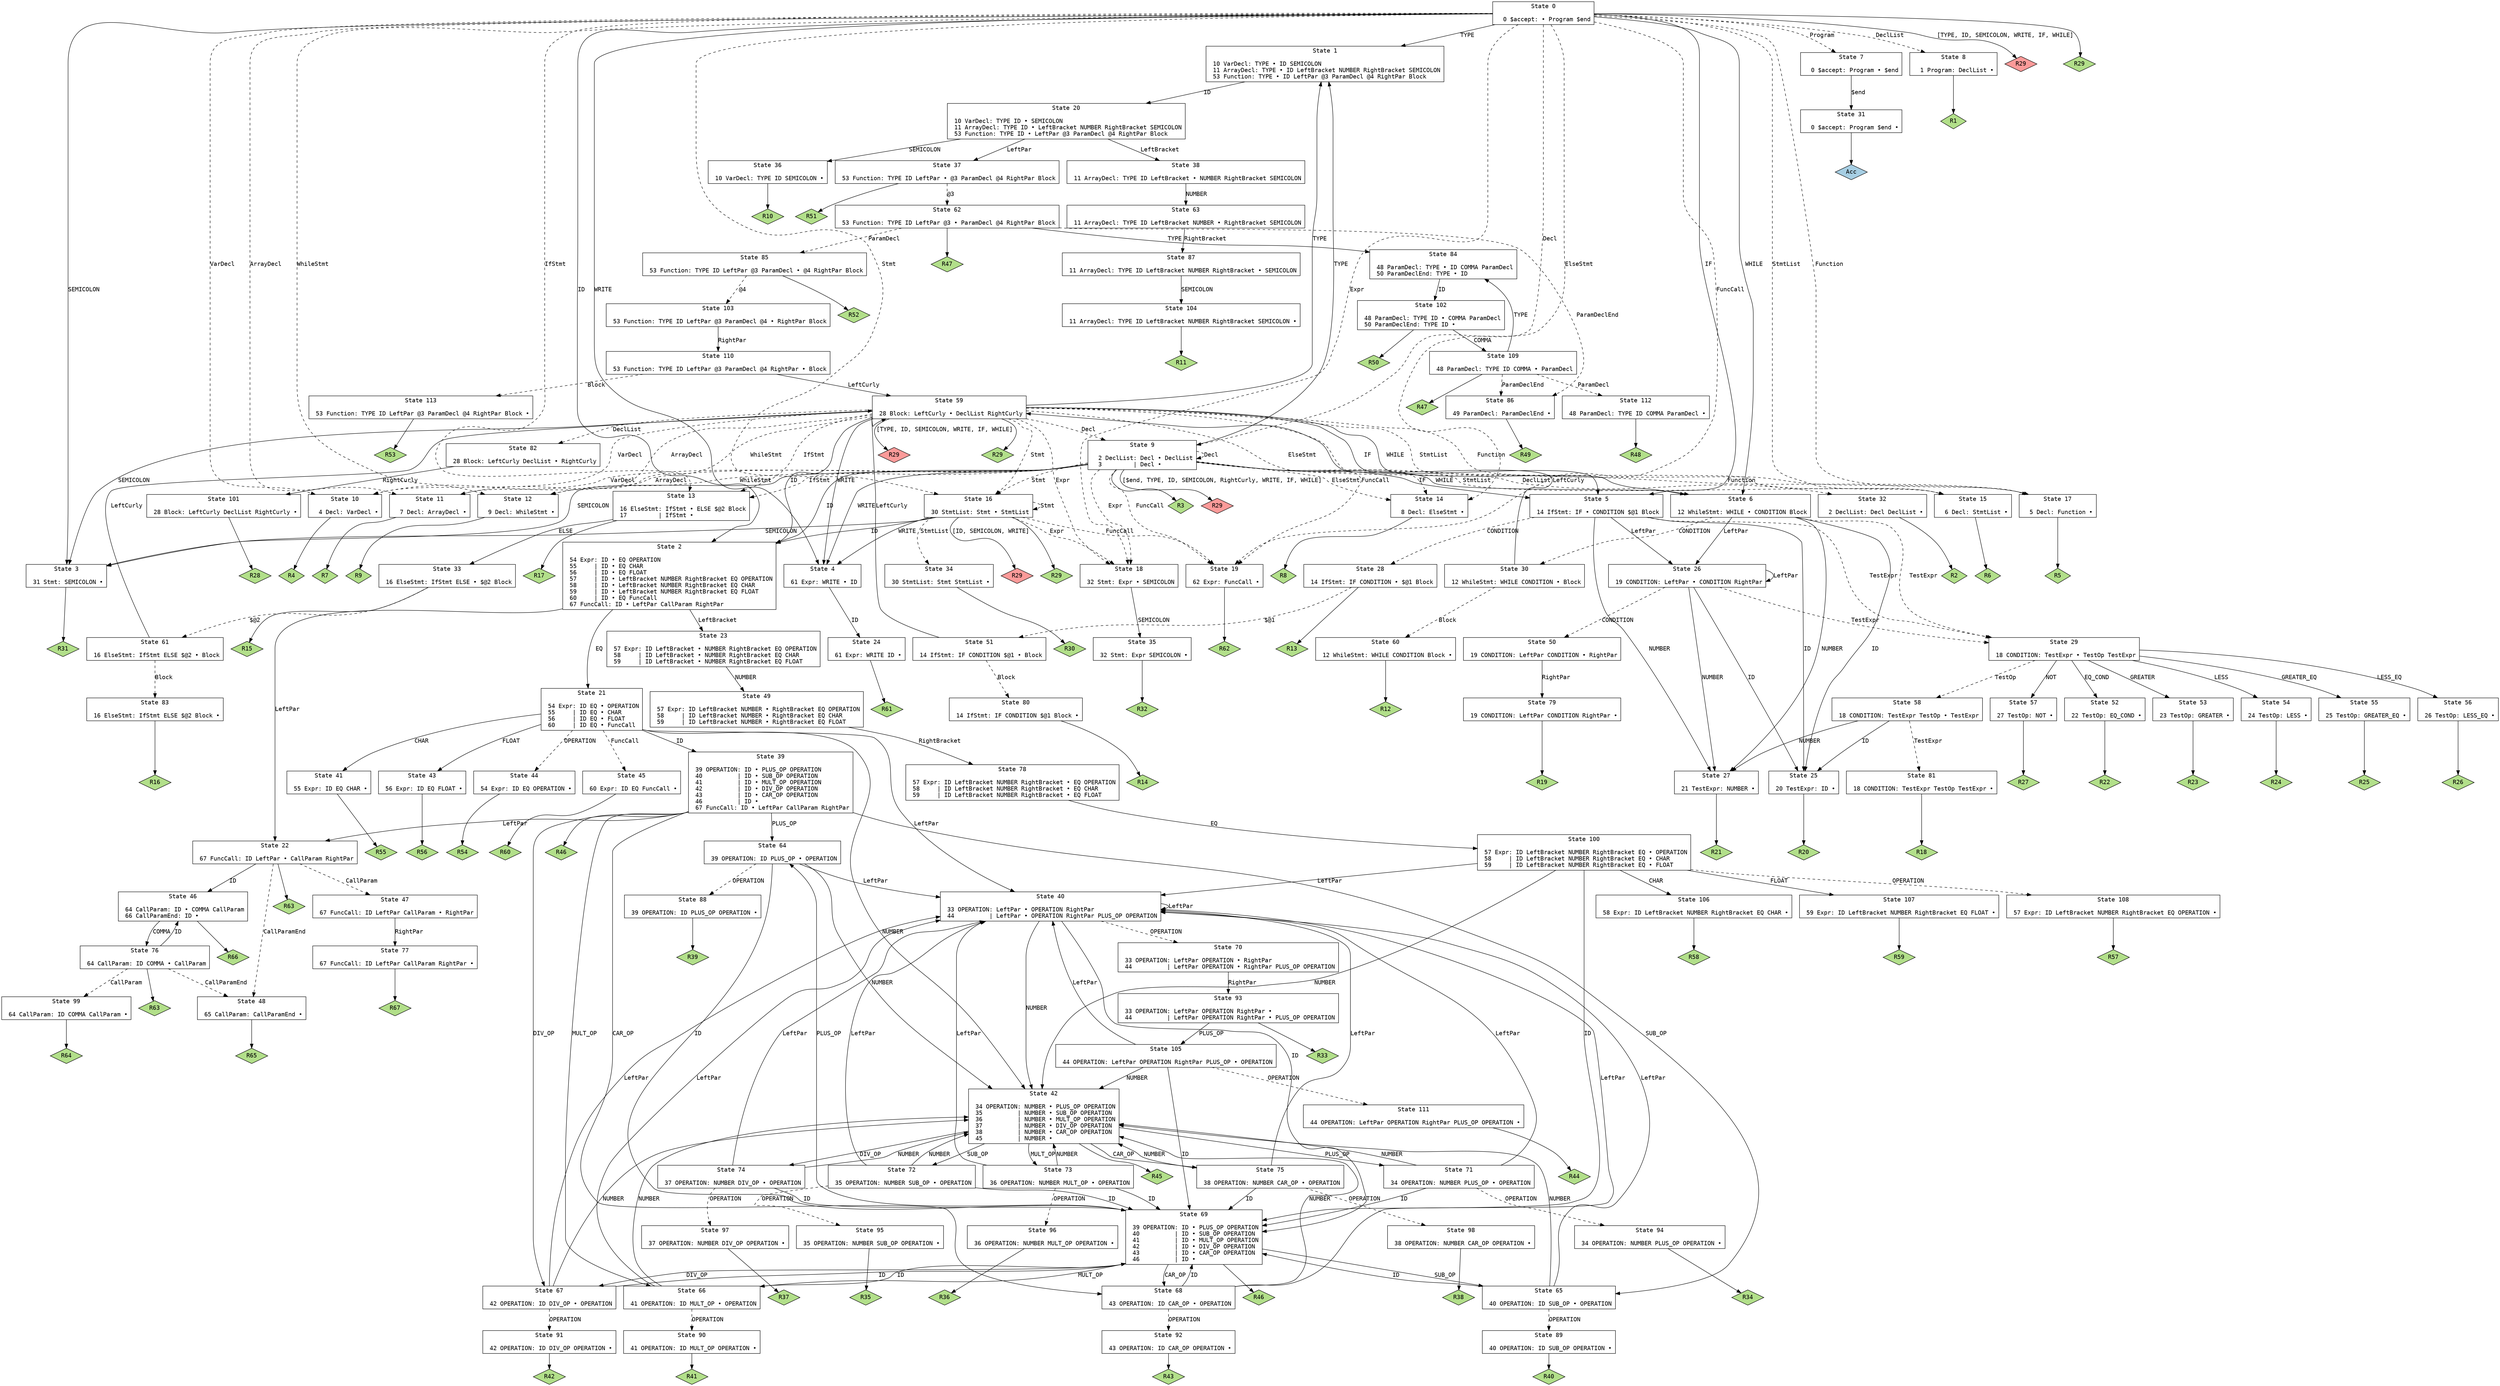 // Generated by GNU Bison 3.8.2.
// Report bugs to <bug-bison@gnu.org>.
// Home page: <https://www.gnu.org/software/bison/>.

digraph "parser.y"
{
  node [fontname = courier, shape = box, colorscheme = paired6]
  edge [fontname = courier]

  0 [label="State 0\n\l  0 $accept: • Program $end\l"]
  0 -> 1 [style=solid label="TYPE"]
  0 -> 2 [style=solid label="ID"]
  0 -> 3 [style=solid label="SEMICOLON"]
  0 -> 4 [style=solid label="WRITE"]
  0 -> 5 [style=solid label="IF"]
  0 -> 6 [style=solid label="WHILE"]
  0 -> 7 [style=dashed label="Program"]
  0 -> 8 [style=dashed label="DeclList"]
  0 -> 9 [style=dashed label="Decl"]
  0 -> 10 [style=dashed label="VarDecl"]
  0 -> 11 [style=dashed label="ArrayDecl"]
  0 -> 12 [style=dashed label="WhileStmt"]
  0 -> 13 [style=dashed label="IfStmt"]
  0 -> 14 [style=dashed label="ElseStmt"]
  0 -> 15 [style=dashed label="StmtList"]
  0 -> 16 [style=dashed label="Stmt"]
  0 -> 17 [style=dashed label="Function"]
  0 -> 18 [style=dashed label="Expr"]
  0 -> 19 [style=dashed label="FuncCall"]
  0 -> "0R29d" [label="[TYPE, ID, SEMICOLON, WRITE, IF, WHILE]", style=solid]
 "0R29d" [label="R29", fillcolor=5, shape=diamond, style=filled]
  0 -> "0R29" [style=solid]
 "0R29" [label="R29", fillcolor=3, shape=diamond, style=filled]
  1 [label="State 1\n\l 10 VarDecl: TYPE • ID SEMICOLON\l 11 ArrayDecl: TYPE • ID LeftBracket NUMBER RightBracket SEMICOLON\l 53 Function: TYPE • ID LeftPar @3 ParamDecl @4 RightPar Block\l"]
  1 -> 20 [style=solid label="ID"]
  2 [label="State 2\n\l 54 Expr: ID • EQ OPERATION\l 55     | ID • EQ CHAR\l 56     | ID • EQ FLOAT\l 57     | ID • LeftBracket NUMBER RightBracket EQ OPERATION\l 58     | ID • LeftBracket NUMBER RightBracket EQ CHAR\l 59     | ID • LeftBracket NUMBER RightBracket EQ FLOAT\l 60     | ID • EQ FuncCall\l 67 FuncCall: ID • LeftPar CallParam RightPar\l"]
  2 -> 21 [style=solid label="EQ"]
  2 -> 22 [style=solid label="LeftPar"]
  2 -> 23 [style=solid label="LeftBracket"]
  3 [label="State 3\n\l 31 Stmt: SEMICOLON •\l"]
  3 -> "3R31" [style=solid]
 "3R31" [label="R31", fillcolor=3, shape=diamond, style=filled]
  4 [label="State 4\n\l 61 Expr: WRITE • ID\l"]
  4 -> 24 [style=solid label="ID"]
  5 [label="State 5\n\l 14 IfStmt: IF • CONDITION $@1 Block\l"]
  5 -> 25 [style=solid label="ID"]
  5 -> 26 [style=solid label="LeftPar"]
  5 -> 27 [style=solid label="NUMBER"]
  5 -> 28 [style=dashed label="CONDITION"]
  5 -> 29 [style=dashed label="TestExpr"]
  6 [label="State 6\n\l 12 WhileStmt: WHILE • CONDITION Block\l"]
  6 -> 25 [style=solid label="ID"]
  6 -> 26 [style=solid label="LeftPar"]
  6 -> 27 [style=solid label="NUMBER"]
  6 -> 30 [style=dashed label="CONDITION"]
  6 -> 29 [style=dashed label="TestExpr"]
  7 [label="State 7\n\l  0 $accept: Program • $end\l"]
  7 -> 31 [style=solid label="$end"]
  8 [label="State 8\n\l  1 Program: DeclList •\l"]
  8 -> "8R1" [style=solid]
 "8R1" [label="R1", fillcolor=3, shape=diamond, style=filled]
  9 [label="State 9\n\l  2 DeclList: Decl • DeclList\l  3         | Decl •\l"]
  9 -> 1 [style=solid label="TYPE"]
  9 -> 2 [style=solid label="ID"]
  9 -> 3 [style=solid label="SEMICOLON"]
  9 -> 4 [style=solid label="WRITE"]
  9 -> 5 [style=solid label="IF"]
  9 -> 6 [style=solid label="WHILE"]
  9 -> 32 [style=dashed label="DeclList"]
  9 -> 9 [style=dashed label="Decl"]
  9 -> 10 [style=dashed label="VarDecl"]
  9 -> 11 [style=dashed label="ArrayDecl"]
  9 -> 12 [style=dashed label="WhileStmt"]
  9 -> 13 [style=dashed label="IfStmt"]
  9 -> 14 [style=dashed label="ElseStmt"]
  9 -> 15 [style=dashed label="StmtList"]
  9 -> 16 [style=dashed label="Stmt"]
  9 -> 17 [style=dashed label="Function"]
  9 -> 18 [style=dashed label="Expr"]
  9 -> 19 [style=dashed label="FuncCall"]
  9 -> "9R3" [style=solid]
 "9R3" [label="R3", fillcolor=3, shape=diamond, style=filled]
  9 -> "9R29d" [label="[$end, TYPE, ID, SEMICOLON, RightCurly, WRITE, IF, WHILE]", style=solid]
 "9R29d" [label="R29", fillcolor=5, shape=diamond, style=filled]
  10 [label="State 10\n\l  4 Decl: VarDecl •\l"]
  10 -> "10R4" [style=solid]
 "10R4" [label="R4", fillcolor=3, shape=diamond, style=filled]
  11 [label="State 11\n\l  7 Decl: ArrayDecl •\l"]
  11 -> "11R7" [style=solid]
 "11R7" [label="R7", fillcolor=3, shape=diamond, style=filled]
  12 [label="State 12\n\l  9 Decl: WhileStmt •\l"]
  12 -> "12R9" [style=solid]
 "12R9" [label="R9", fillcolor=3, shape=diamond, style=filled]
  13 [label="State 13\n\l 16 ElseStmt: IfStmt • ELSE $@2 Block\l 17         | IfStmt •\l"]
  13 -> 33 [style=solid label="ELSE"]
  13 -> "13R17" [style=solid]
 "13R17" [label="R17", fillcolor=3, shape=diamond, style=filled]
  14 [label="State 14\n\l  8 Decl: ElseStmt •\l"]
  14 -> "14R8" [style=solid]
 "14R8" [label="R8", fillcolor=3, shape=diamond, style=filled]
  15 [label="State 15\n\l  6 Decl: StmtList •\l"]
  15 -> "15R6" [style=solid]
 "15R6" [label="R6", fillcolor=3, shape=diamond, style=filled]
  16 [label="State 16\n\l 30 StmtList: Stmt • StmtList\l"]
  16 -> 2 [style=solid label="ID"]
  16 -> 3 [style=solid label="SEMICOLON"]
  16 -> 4 [style=solid label="WRITE"]
  16 -> 34 [style=dashed label="StmtList"]
  16 -> 16 [style=dashed label="Stmt"]
  16 -> 18 [style=dashed label="Expr"]
  16 -> 19 [style=dashed label="FuncCall"]
  16 -> "16R29d" [label="[ID, SEMICOLON, WRITE]", style=solid]
 "16R29d" [label="R29", fillcolor=5, shape=diamond, style=filled]
  16 -> "16R29" [style=solid]
 "16R29" [label="R29", fillcolor=3, shape=diamond, style=filled]
  17 [label="State 17\n\l  5 Decl: Function •\l"]
  17 -> "17R5" [style=solid]
 "17R5" [label="R5", fillcolor=3, shape=diamond, style=filled]
  18 [label="State 18\n\l 32 Stmt: Expr • SEMICOLON\l"]
  18 -> 35 [style=solid label="SEMICOLON"]
  19 [label="State 19\n\l 62 Expr: FuncCall •\l"]
  19 -> "19R62" [style=solid]
 "19R62" [label="R62", fillcolor=3, shape=diamond, style=filled]
  20 [label="State 20\n\l 10 VarDecl: TYPE ID • SEMICOLON\l 11 ArrayDecl: TYPE ID • LeftBracket NUMBER RightBracket SEMICOLON\l 53 Function: TYPE ID • LeftPar @3 ParamDecl @4 RightPar Block\l"]
  20 -> 36 [style=solid label="SEMICOLON"]
  20 -> 37 [style=solid label="LeftPar"]
  20 -> 38 [style=solid label="LeftBracket"]
  21 [label="State 21\n\l 54 Expr: ID EQ • OPERATION\l 55     | ID EQ • CHAR\l 56     | ID EQ • FLOAT\l 60     | ID EQ • FuncCall\l"]
  21 -> 39 [style=solid label="ID"]
  21 -> 40 [style=solid label="LeftPar"]
  21 -> 41 [style=solid label="CHAR"]
  21 -> 42 [style=solid label="NUMBER"]
  21 -> 43 [style=solid label="FLOAT"]
  21 -> 44 [style=dashed label="OPERATION"]
  21 -> 45 [style=dashed label="FuncCall"]
  22 [label="State 22\n\l 67 FuncCall: ID LeftPar • CallParam RightPar\l"]
  22 -> 46 [style=solid label="ID"]
  22 -> 47 [style=dashed label="CallParam"]
  22 -> 48 [style=dashed label="CallParamEnd"]
  22 -> "22R63" [style=solid]
 "22R63" [label="R63", fillcolor=3, shape=diamond, style=filled]
  23 [label="State 23\n\l 57 Expr: ID LeftBracket • NUMBER RightBracket EQ OPERATION\l 58     | ID LeftBracket • NUMBER RightBracket EQ CHAR\l 59     | ID LeftBracket • NUMBER RightBracket EQ FLOAT\l"]
  23 -> 49 [style=solid label="NUMBER"]
  24 [label="State 24\n\l 61 Expr: WRITE ID •\l"]
  24 -> "24R61" [style=solid]
 "24R61" [label="R61", fillcolor=3, shape=diamond, style=filled]
  25 [label="State 25\n\l 20 TestExpr: ID •\l"]
  25 -> "25R20" [style=solid]
 "25R20" [label="R20", fillcolor=3, shape=diamond, style=filled]
  26 [label="State 26\n\l 19 CONDITION: LeftPar • CONDITION RightPar\l"]
  26 -> 25 [style=solid label="ID"]
  26 -> 26 [style=solid label="LeftPar"]
  26 -> 27 [style=solid label="NUMBER"]
  26 -> 50 [style=dashed label="CONDITION"]
  26 -> 29 [style=dashed label="TestExpr"]
  27 [label="State 27\n\l 21 TestExpr: NUMBER •\l"]
  27 -> "27R21" [style=solid]
 "27R21" [label="R21", fillcolor=3, shape=diamond, style=filled]
  28 [label="State 28\n\l 14 IfStmt: IF CONDITION • $@1 Block\l"]
  28 -> 51 [style=dashed label="$@1"]
  28 -> "28R13" [style=solid]
 "28R13" [label="R13", fillcolor=3, shape=diamond, style=filled]
  29 [label="State 29\n\l 18 CONDITION: TestExpr • TestOp TestExpr\l"]
  29 -> 52 [style=solid label="EQ_COND"]
  29 -> 53 [style=solid label="GREATER"]
  29 -> 54 [style=solid label="LESS"]
  29 -> 55 [style=solid label="GREATER_EQ"]
  29 -> 56 [style=solid label="LESS_EQ"]
  29 -> 57 [style=solid label="NOT"]
  29 -> 58 [style=dashed label="TestOp"]
  30 [label="State 30\n\l 12 WhileStmt: WHILE CONDITION • Block\l"]
  30 -> 59 [style=solid label="LeftCurly"]
  30 -> 60 [style=dashed label="Block"]
  31 [label="State 31\n\l  0 $accept: Program $end •\l"]
  31 -> "31R0" [style=solid]
 "31R0" [label="Acc", fillcolor=1, shape=diamond, style=filled]
  32 [label="State 32\n\l  2 DeclList: Decl DeclList •\l"]
  32 -> "32R2" [style=solid]
 "32R2" [label="R2", fillcolor=3, shape=diamond, style=filled]
  33 [label="State 33\n\l 16 ElseStmt: IfStmt ELSE • $@2 Block\l"]
  33 -> 61 [style=dashed label="$@2"]
  33 -> "33R15" [style=solid]
 "33R15" [label="R15", fillcolor=3, shape=diamond, style=filled]
  34 [label="State 34\n\l 30 StmtList: Stmt StmtList •\l"]
  34 -> "34R30" [style=solid]
 "34R30" [label="R30", fillcolor=3, shape=diamond, style=filled]
  35 [label="State 35\n\l 32 Stmt: Expr SEMICOLON •\l"]
  35 -> "35R32" [style=solid]
 "35R32" [label="R32", fillcolor=3, shape=diamond, style=filled]
  36 [label="State 36\n\l 10 VarDecl: TYPE ID SEMICOLON •\l"]
  36 -> "36R10" [style=solid]
 "36R10" [label="R10", fillcolor=3, shape=diamond, style=filled]
  37 [label="State 37\n\l 53 Function: TYPE ID LeftPar • @3 ParamDecl @4 RightPar Block\l"]
  37 -> 62 [style=dashed label="@3"]
  37 -> "37R51" [style=solid]
 "37R51" [label="R51", fillcolor=3, shape=diamond, style=filled]
  38 [label="State 38\n\l 11 ArrayDecl: TYPE ID LeftBracket • NUMBER RightBracket SEMICOLON\l"]
  38 -> 63 [style=solid label="NUMBER"]
  39 [label="State 39\n\l 39 OPERATION: ID • PLUS_OP OPERATION\l 40          | ID • SUB_OP OPERATION\l 41          | ID • MULT_OP OPERATION\l 42          | ID • DIV_OP OPERATION\l 43          | ID • CAR_OP OPERATION\l 46          | ID •\l 67 FuncCall: ID • LeftPar CallParam RightPar\l"]
  39 -> 64 [style=solid label="PLUS_OP"]
  39 -> 65 [style=solid label="SUB_OP"]
  39 -> 66 [style=solid label="MULT_OP"]
  39 -> 67 [style=solid label="DIV_OP"]
  39 -> 68 [style=solid label="CAR_OP"]
  39 -> 22 [style=solid label="LeftPar"]
  39 -> "39R46" [style=solid]
 "39R46" [label="R46", fillcolor=3, shape=diamond, style=filled]
  40 [label="State 40\n\l 33 OPERATION: LeftPar • OPERATION RightPar\l 44          | LeftPar • OPERATION RightPar PLUS_OP OPERATION\l"]
  40 -> 69 [style=solid label="ID"]
  40 -> 40 [style=solid label="LeftPar"]
  40 -> 42 [style=solid label="NUMBER"]
  40 -> 70 [style=dashed label="OPERATION"]
  41 [label="State 41\n\l 55 Expr: ID EQ CHAR •\l"]
  41 -> "41R55" [style=solid]
 "41R55" [label="R55", fillcolor=3, shape=diamond, style=filled]
  42 [label="State 42\n\l 34 OPERATION: NUMBER • PLUS_OP OPERATION\l 35          | NUMBER • SUB_OP OPERATION\l 36          | NUMBER • MULT_OP OPERATION\l 37          | NUMBER • DIV_OP OPERATION\l 38          | NUMBER • CAR_OP OPERATION\l 45          | NUMBER •\l"]
  42 -> 71 [style=solid label="PLUS_OP"]
  42 -> 72 [style=solid label="SUB_OP"]
  42 -> 73 [style=solid label="MULT_OP"]
  42 -> 74 [style=solid label="DIV_OP"]
  42 -> 75 [style=solid label="CAR_OP"]
  42 -> "42R45" [style=solid]
 "42R45" [label="R45", fillcolor=3, shape=diamond, style=filled]
  43 [label="State 43\n\l 56 Expr: ID EQ FLOAT •\l"]
  43 -> "43R56" [style=solid]
 "43R56" [label="R56", fillcolor=3, shape=diamond, style=filled]
  44 [label="State 44\n\l 54 Expr: ID EQ OPERATION •\l"]
  44 -> "44R54" [style=solid]
 "44R54" [label="R54", fillcolor=3, shape=diamond, style=filled]
  45 [label="State 45\n\l 60 Expr: ID EQ FuncCall •\l"]
  45 -> "45R60" [style=solid]
 "45R60" [label="R60", fillcolor=3, shape=diamond, style=filled]
  46 [label="State 46\n\l 64 CallParam: ID • COMMA CallParam\l 66 CallParamEnd: ID •\l"]
  46 -> 76 [style=solid label="COMMA"]
  46 -> "46R66" [style=solid]
 "46R66" [label="R66", fillcolor=3, shape=diamond, style=filled]
  47 [label="State 47\n\l 67 FuncCall: ID LeftPar CallParam • RightPar\l"]
  47 -> 77 [style=solid label="RightPar"]
  48 [label="State 48\n\l 65 CallParam: CallParamEnd •\l"]
  48 -> "48R65" [style=solid]
 "48R65" [label="R65", fillcolor=3, shape=diamond, style=filled]
  49 [label="State 49\n\l 57 Expr: ID LeftBracket NUMBER • RightBracket EQ OPERATION\l 58     | ID LeftBracket NUMBER • RightBracket EQ CHAR\l 59     | ID LeftBracket NUMBER • RightBracket EQ FLOAT\l"]
  49 -> 78 [style=solid label="RightBracket"]
  50 [label="State 50\n\l 19 CONDITION: LeftPar CONDITION • RightPar\l"]
  50 -> 79 [style=solid label="RightPar"]
  51 [label="State 51\n\l 14 IfStmt: IF CONDITION $@1 • Block\l"]
  51 -> 59 [style=solid label="LeftCurly"]
  51 -> 80 [style=dashed label="Block"]
  52 [label="State 52\n\l 22 TestOp: EQ_COND •\l"]
  52 -> "52R22" [style=solid]
 "52R22" [label="R22", fillcolor=3, shape=diamond, style=filled]
  53 [label="State 53\n\l 23 TestOp: GREATER •\l"]
  53 -> "53R23" [style=solid]
 "53R23" [label="R23", fillcolor=3, shape=diamond, style=filled]
  54 [label="State 54\n\l 24 TestOp: LESS •\l"]
  54 -> "54R24" [style=solid]
 "54R24" [label="R24", fillcolor=3, shape=diamond, style=filled]
  55 [label="State 55\n\l 25 TestOp: GREATER_EQ •\l"]
  55 -> "55R25" [style=solid]
 "55R25" [label="R25", fillcolor=3, shape=diamond, style=filled]
  56 [label="State 56\n\l 26 TestOp: LESS_EQ •\l"]
  56 -> "56R26" [style=solid]
 "56R26" [label="R26", fillcolor=3, shape=diamond, style=filled]
  57 [label="State 57\n\l 27 TestOp: NOT •\l"]
  57 -> "57R27" [style=solid]
 "57R27" [label="R27", fillcolor=3, shape=diamond, style=filled]
  58 [label="State 58\n\l 18 CONDITION: TestExpr TestOp • TestExpr\l"]
  58 -> 25 [style=solid label="ID"]
  58 -> 27 [style=solid label="NUMBER"]
  58 -> 81 [style=dashed label="TestExpr"]
  59 [label="State 59\n\l 28 Block: LeftCurly • DeclList RightCurly\l"]
  59 -> 1 [style=solid label="TYPE"]
  59 -> 2 [style=solid label="ID"]
  59 -> 3 [style=solid label="SEMICOLON"]
  59 -> 4 [style=solid label="WRITE"]
  59 -> 5 [style=solid label="IF"]
  59 -> 6 [style=solid label="WHILE"]
  59 -> 82 [style=dashed label="DeclList"]
  59 -> 9 [style=dashed label="Decl"]
  59 -> 10 [style=dashed label="VarDecl"]
  59 -> 11 [style=dashed label="ArrayDecl"]
  59 -> 12 [style=dashed label="WhileStmt"]
  59 -> 13 [style=dashed label="IfStmt"]
  59 -> 14 [style=dashed label="ElseStmt"]
  59 -> 15 [style=dashed label="StmtList"]
  59 -> 16 [style=dashed label="Stmt"]
  59 -> 17 [style=dashed label="Function"]
  59 -> 18 [style=dashed label="Expr"]
  59 -> 19 [style=dashed label="FuncCall"]
  59 -> "59R29d" [label="[TYPE, ID, SEMICOLON, WRITE, IF, WHILE]", style=solid]
 "59R29d" [label="R29", fillcolor=5, shape=diamond, style=filled]
  59 -> "59R29" [style=solid]
 "59R29" [label="R29", fillcolor=3, shape=diamond, style=filled]
  60 [label="State 60\n\l 12 WhileStmt: WHILE CONDITION Block •\l"]
  60 -> "60R12" [style=solid]
 "60R12" [label="R12", fillcolor=3, shape=diamond, style=filled]
  61 [label="State 61\n\l 16 ElseStmt: IfStmt ELSE $@2 • Block\l"]
  61 -> 59 [style=solid label="LeftCurly"]
  61 -> 83 [style=dashed label="Block"]
  62 [label="State 62\n\l 53 Function: TYPE ID LeftPar @3 • ParamDecl @4 RightPar Block\l"]
  62 -> 84 [style=solid label="TYPE"]
  62 -> 85 [style=dashed label="ParamDecl"]
  62 -> 86 [style=dashed label="ParamDeclEnd"]
  62 -> "62R47" [style=solid]
 "62R47" [label="R47", fillcolor=3, shape=diamond, style=filled]
  63 [label="State 63\n\l 11 ArrayDecl: TYPE ID LeftBracket NUMBER • RightBracket SEMICOLON\l"]
  63 -> 87 [style=solid label="RightBracket"]
  64 [label="State 64\n\l 39 OPERATION: ID PLUS_OP • OPERATION\l"]
  64 -> 69 [style=solid label="ID"]
  64 -> 40 [style=solid label="LeftPar"]
  64 -> 42 [style=solid label="NUMBER"]
  64 -> 88 [style=dashed label="OPERATION"]
  65 [label="State 65\n\l 40 OPERATION: ID SUB_OP • OPERATION\l"]
  65 -> 69 [style=solid label="ID"]
  65 -> 40 [style=solid label="LeftPar"]
  65 -> 42 [style=solid label="NUMBER"]
  65 -> 89 [style=dashed label="OPERATION"]
  66 [label="State 66\n\l 41 OPERATION: ID MULT_OP • OPERATION\l"]
  66 -> 69 [style=solid label="ID"]
  66 -> 40 [style=solid label="LeftPar"]
  66 -> 42 [style=solid label="NUMBER"]
  66 -> 90 [style=dashed label="OPERATION"]
  67 [label="State 67\n\l 42 OPERATION: ID DIV_OP • OPERATION\l"]
  67 -> 69 [style=solid label="ID"]
  67 -> 40 [style=solid label="LeftPar"]
  67 -> 42 [style=solid label="NUMBER"]
  67 -> 91 [style=dashed label="OPERATION"]
  68 [label="State 68\n\l 43 OPERATION: ID CAR_OP • OPERATION\l"]
  68 -> 69 [style=solid label="ID"]
  68 -> 40 [style=solid label="LeftPar"]
  68 -> 42 [style=solid label="NUMBER"]
  68 -> 92 [style=dashed label="OPERATION"]
  69 [label="State 69\n\l 39 OPERATION: ID • PLUS_OP OPERATION\l 40          | ID • SUB_OP OPERATION\l 41          | ID • MULT_OP OPERATION\l 42          | ID • DIV_OP OPERATION\l 43          | ID • CAR_OP OPERATION\l 46          | ID •\l"]
  69 -> 64 [style=solid label="PLUS_OP"]
  69 -> 65 [style=solid label="SUB_OP"]
  69 -> 66 [style=solid label="MULT_OP"]
  69 -> 67 [style=solid label="DIV_OP"]
  69 -> 68 [style=solid label="CAR_OP"]
  69 -> "69R46" [style=solid]
 "69R46" [label="R46", fillcolor=3, shape=diamond, style=filled]
  70 [label="State 70\n\l 33 OPERATION: LeftPar OPERATION • RightPar\l 44          | LeftPar OPERATION • RightPar PLUS_OP OPERATION\l"]
  70 -> 93 [style=solid label="RightPar"]
  71 [label="State 71\n\l 34 OPERATION: NUMBER PLUS_OP • OPERATION\l"]
  71 -> 69 [style=solid label="ID"]
  71 -> 40 [style=solid label="LeftPar"]
  71 -> 42 [style=solid label="NUMBER"]
  71 -> 94 [style=dashed label="OPERATION"]
  72 [label="State 72\n\l 35 OPERATION: NUMBER SUB_OP • OPERATION\l"]
  72 -> 69 [style=solid label="ID"]
  72 -> 40 [style=solid label="LeftPar"]
  72 -> 42 [style=solid label="NUMBER"]
  72 -> 95 [style=dashed label="OPERATION"]
  73 [label="State 73\n\l 36 OPERATION: NUMBER MULT_OP • OPERATION\l"]
  73 -> 69 [style=solid label="ID"]
  73 -> 40 [style=solid label="LeftPar"]
  73 -> 42 [style=solid label="NUMBER"]
  73 -> 96 [style=dashed label="OPERATION"]
  74 [label="State 74\n\l 37 OPERATION: NUMBER DIV_OP • OPERATION\l"]
  74 -> 69 [style=solid label="ID"]
  74 -> 40 [style=solid label="LeftPar"]
  74 -> 42 [style=solid label="NUMBER"]
  74 -> 97 [style=dashed label="OPERATION"]
  75 [label="State 75\n\l 38 OPERATION: NUMBER CAR_OP • OPERATION\l"]
  75 -> 69 [style=solid label="ID"]
  75 -> 40 [style=solid label="LeftPar"]
  75 -> 42 [style=solid label="NUMBER"]
  75 -> 98 [style=dashed label="OPERATION"]
  76 [label="State 76\n\l 64 CallParam: ID COMMA • CallParam\l"]
  76 -> 46 [style=solid label="ID"]
  76 -> 99 [style=dashed label="CallParam"]
  76 -> 48 [style=dashed label="CallParamEnd"]
  76 -> "76R63" [style=solid]
 "76R63" [label="R63", fillcolor=3, shape=diamond, style=filled]
  77 [label="State 77\n\l 67 FuncCall: ID LeftPar CallParam RightPar •\l"]
  77 -> "77R67" [style=solid]
 "77R67" [label="R67", fillcolor=3, shape=diamond, style=filled]
  78 [label="State 78\n\l 57 Expr: ID LeftBracket NUMBER RightBracket • EQ OPERATION\l 58     | ID LeftBracket NUMBER RightBracket • EQ CHAR\l 59     | ID LeftBracket NUMBER RightBracket • EQ FLOAT\l"]
  78 -> 100 [style=solid label="EQ"]
  79 [label="State 79\n\l 19 CONDITION: LeftPar CONDITION RightPar •\l"]
  79 -> "79R19" [style=solid]
 "79R19" [label="R19", fillcolor=3, shape=diamond, style=filled]
  80 [label="State 80\n\l 14 IfStmt: IF CONDITION $@1 Block •\l"]
  80 -> "80R14" [style=solid]
 "80R14" [label="R14", fillcolor=3, shape=diamond, style=filled]
  81 [label="State 81\n\l 18 CONDITION: TestExpr TestOp TestExpr •\l"]
  81 -> "81R18" [style=solid]
 "81R18" [label="R18", fillcolor=3, shape=diamond, style=filled]
  82 [label="State 82\n\l 28 Block: LeftCurly DeclList • RightCurly\l"]
  82 -> 101 [style=solid label="RightCurly"]
  83 [label="State 83\n\l 16 ElseStmt: IfStmt ELSE $@2 Block •\l"]
  83 -> "83R16" [style=solid]
 "83R16" [label="R16", fillcolor=3, shape=diamond, style=filled]
  84 [label="State 84\n\l 48 ParamDecl: TYPE • ID COMMA ParamDecl\l 50 ParamDeclEnd: TYPE • ID\l"]
  84 -> 102 [style=solid label="ID"]
  85 [label="State 85\n\l 53 Function: TYPE ID LeftPar @3 ParamDecl • @4 RightPar Block\l"]
  85 -> 103 [style=dashed label="@4"]
  85 -> "85R52" [style=solid]
 "85R52" [label="R52", fillcolor=3, shape=diamond, style=filled]
  86 [label="State 86\n\l 49 ParamDecl: ParamDeclEnd •\l"]
  86 -> "86R49" [style=solid]
 "86R49" [label="R49", fillcolor=3, shape=diamond, style=filled]
  87 [label="State 87\n\l 11 ArrayDecl: TYPE ID LeftBracket NUMBER RightBracket • SEMICOLON\l"]
  87 -> 104 [style=solid label="SEMICOLON"]
  88 [label="State 88\n\l 39 OPERATION: ID PLUS_OP OPERATION •\l"]
  88 -> "88R39" [style=solid]
 "88R39" [label="R39", fillcolor=3, shape=diamond, style=filled]
  89 [label="State 89\n\l 40 OPERATION: ID SUB_OP OPERATION •\l"]
  89 -> "89R40" [style=solid]
 "89R40" [label="R40", fillcolor=3, shape=diamond, style=filled]
  90 [label="State 90\n\l 41 OPERATION: ID MULT_OP OPERATION •\l"]
  90 -> "90R41" [style=solid]
 "90R41" [label="R41", fillcolor=3, shape=diamond, style=filled]
  91 [label="State 91\n\l 42 OPERATION: ID DIV_OP OPERATION •\l"]
  91 -> "91R42" [style=solid]
 "91R42" [label="R42", fillcolor=3, shape=diamond, style=filled]
  92 [label="State 92\n\l 43 OPERATION: ID CAR_OP OPERATION •\l"]
  92 -> "92R43" [style=solid]
 "92R43" [label="R43", fillcolor=3, shape=diamond, style=filled]
  93 [label="State 93\n\l 33 OPERATION: LeftPar OPERATION RightPar •\l 44          | LeftPar OPERATION RightPar • PLUS_OP OPERATION\l"]
  93 -> 105 [style=solid label="PLUS_OP"]
  93 -> "93R33" [style=solid]
 "93R33" [label="R33", fillcolor=3, shape=diamond, style=filled]
  94 [label="State 94\n\l 34 OPERATION: NUMBER PLUS_OP OPERATION •\l"]
  94 -> "94R34" [style=solid]
 "94R34" [label="R34", fillcolor=3, shape=diamond, style=filled]
  95 [label="State 95\n\l 35 OPERATION: NUMBER SUB_OP OPERATION •\l"]
  95 -> "95R35" [style=solid]
 "95R35" [label="R35", fillcolor=3, shape=diamond, style=filled]
  96 [label="State 96\n\l 36 OPERATION: NUMBER MULT_OP OPERATION •\l"]
  96 -> "96R36" [style=solid]
 "96R36" [label="R36", fillcolor=3, shape=diamond, style=filled]
  97 [label="State 97\n\l 37 OPERATION: NUMBER DIV_OP OPERATION •\l"]
  97 -> "97R37" [style=solid]
 "97R37" [label="R37", fillcolor=3, shape=diamond, style=filled]
  98 [label="State 98\n\l 38 OPERATION: NUMBER CAR_OP OPERATION •\l"]
  98 -> "98R38" [style=solid]
 "98R38" [label="R38", fillcolor=3, shape=diamond, style=filled]
  99 [label="State 99\n\l 64 CallParam: ID COMMA CallParam •\l"]
  99 -> "99R64" [style=solid]
 "99R64" [label="R64", fillcolor=3, shape=diamond, style=filled]
  100 [label="State 100\n\l 57 Expr: ID LeftBracket NUMBER RightBracket EQ • OPERATION\l 58     | ID LeftBracket NUMBER RightBracket EQ • CHAR\l 59     | ID LeftBracket NUMBER RightBracket EQ • FLOAT\l"]
  100 -> 69 [style=solid label="ID"]
  100 -> 40 [style=solid label="LeftPar"]
  100 -> 106 [style=solid label="CHAR"]
  100 -> 42 [style=solid label="NUMBER"]
  100 -> 107 [style=solid label="FLOAT"]
  100 -> 108 [style=dashed label="OPERATION"]
  101 [label="State 101\n\l 28 Block: LeftCurly DeclList RightCurly •\l"]
  101 -> "101R28" [style=solid]
 "101R28" [label="R28", fillcolor=3, shape=diamond, style=filled]
  102 [label="State 102\n\l 48 ParamDecl: TYPE ID • COMMA ParamDecl\l 50 ParamDeclEnd: TYPE ID •\l"]
  102 -> 109 [style=solid label="COMMA"]
  102 -> "102R50" [style=solid]
 "102R50" [label="R50", fillcolor=3, shape=diamond, style=filled]
  103 [label="State 103\n\l 53 Function: TYPE ID LeftPar @3 ParamDecl @4 • RightPar Block\l"]
  103 -> 110 [style=solid label="RightPar"]
  104 [label="State 104\n\l 11 ArrayDecl: TYPE ID LeftBracket NUMBER RightBracket SEMICOLON •\l"]
  104 -> "104R11" [style=solid]
 "104R11" [label="R11", fillcolor=3, shape=diamond, style=filled]
  105 [label="State 105\n\l 44 OPERATION: LeftPar OPERATION RightPar PLUS_OP • OPERATION\l"]
  105 -> 69 [style=solid label="ID"]
  105 -> 40 [style=solid label="LeftPar"]
  105 -> 42 [style=solid label="NUMBER"]
  105 -> 111 [style=dashed label="OPERATION"]
  106 [label="State 106\n\l 58 Expr: ID LeftBracket NUMBER RightBracket EQ CHAR •\l"]
  106 -> "106R58" [style=solid]
 "106R58" [label="R58", fillcolor=3, shape=diamond, style=filled]
  107 [label="State 107\n\l 59 Expr: ID LeftBracket NUMBER RightBracket EQ FLOAT •\l"]
  107 -> "107R59" [style=solid]
 "107R59" [label="R59", fillcolor=3, shape=diamond, style=filled]
  108 [label="State 108\n\l 57 Expr: ID LeftBracket NUMBER RightBracket EQ OPERATION •\l"]
  108 -> "108R57" [style=solid]
 "108R57" [label="R57", fillcolor=3, shape=diamond, style=filled]
  109 [label="State 109\n\l 48 ParamDecl: TYPE ID COMMA • ParamDecl\l"]
  109 -> 84 [style=solid label="TYPE"]
  109 -> 112 [style=dashed label="ParamDecl"]
  109 -> 86 [style=dashed label="ParamDeclEnd"]
  109 -> "109R47" [style=solid]
 "109R47" [label="R47", fillcolor=3, shape=diamond, style=filled]
  110 [label="State 110\n\l 53 Function: TYPE ID LeftPar @3 ParamDecl @4 RightPar • Block\l"]
  110 -> 59 [style=solid label="LeftCurly"]
  110 -> 113 [style=dashed label="Block"]
  111 [label="State 111\n\l 44 OPERATION: LeftPar OPERATION RightPar PLUS_OP OPERATION •\l"]
  111 -> "111R44" [style=solid]
 "111R44" [label="R44", fillcolor=3, shape=diamond, style=filled]
  112 [label="State 112\n\l 48 ParamDecl: TYPE ID COMMA ParamDecl •\l"]
  112 -> "112R48" [style=solid]
 "112R48" [label="R48", fillcolor=3, shape=diamond, style=filled]
  113 [label="State 113\n\l 53 Function: TYPE ID LeftPar @3 ParamDecl @4 RightPar Block •\l"]
  113 -> "113R53" [style=solid]
 "113R53" [label="R53", fillcolor=3, shape=diamond, style=filled]
}
